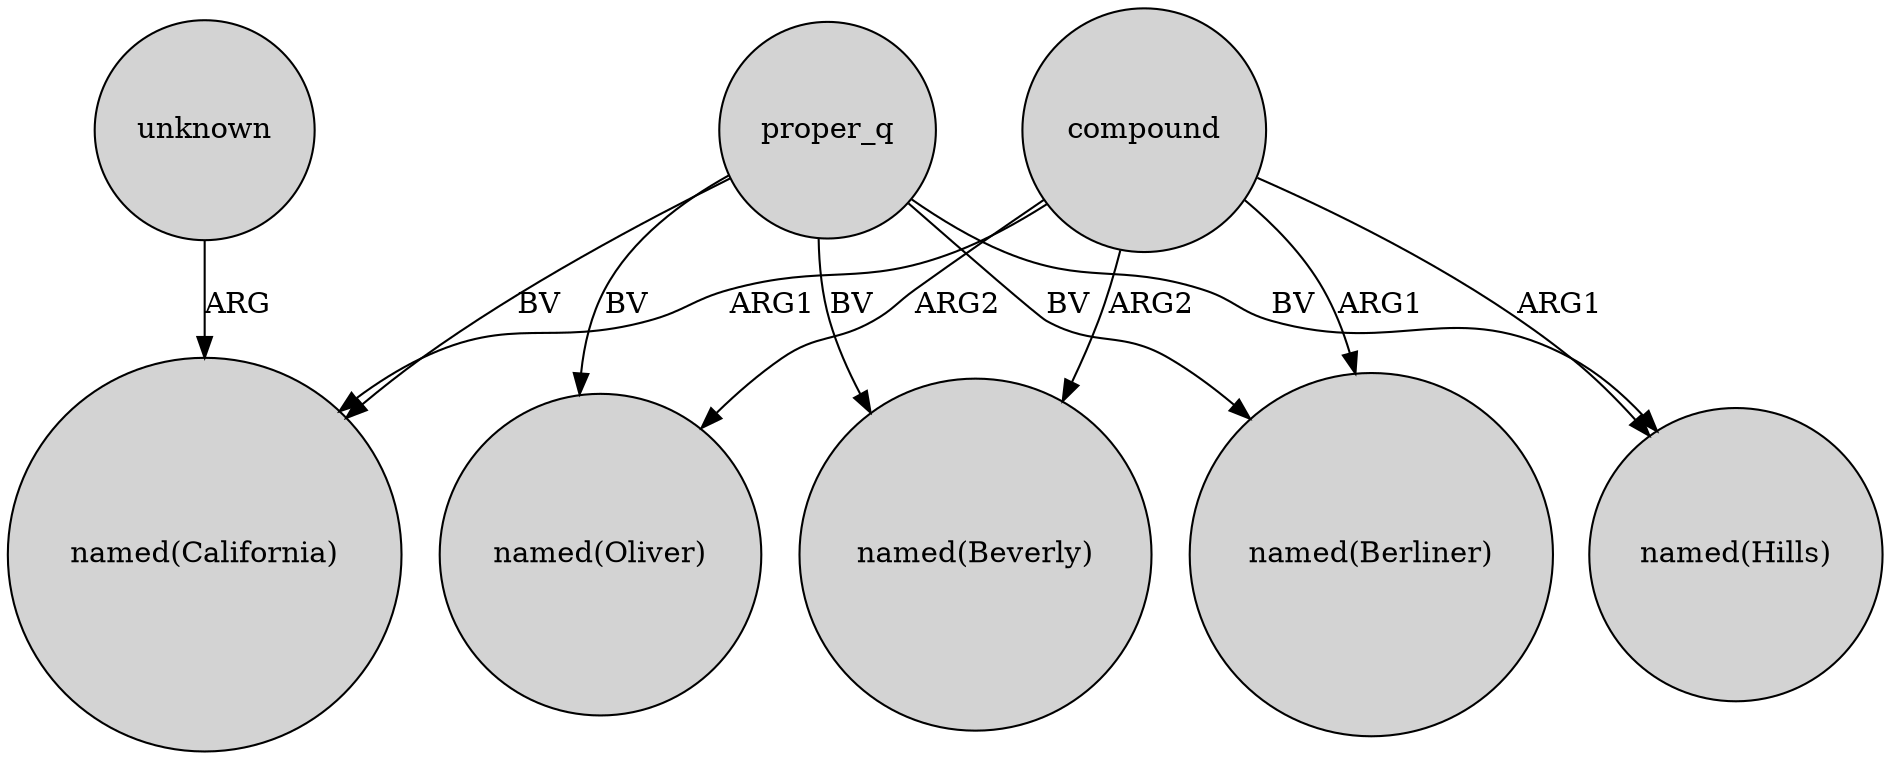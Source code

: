 digraph {
	node [shape=circle style=filled]
	proper_q -> "named(Hills)" [label=BV]
	proper_q -> "named(California)" [label=BV]
	compound -> "named(California)" [label=ARG1]
	proper_q -> "named(Beverly)" [label=BV]
	proper_q -> "named(Oliver)" [label=BV]
	compound -> "named(Hills)" [label=ARG1]
	compound -> "named(Beverly)" [label=ARG2]
	compound -> "named(Berliner)" [label=ARG1]
	unknown -> "named(California)" [label=ARG]
	proper_q -> "named(Berliner)" [label=BV]
	compound -> "named(Oliver)" [label=ARG2]
}
